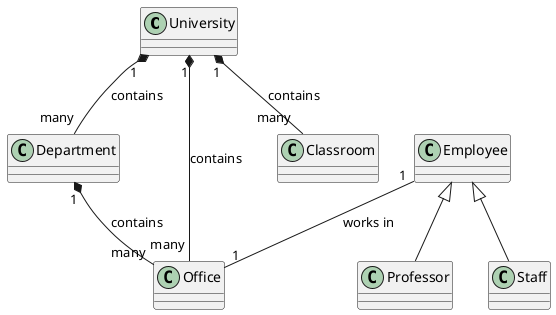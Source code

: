 @startuml University

class University {
}

class Department {
}

class Office {
}

class Classroom {
}

class Employee {
}

class Professor {
}

class Staff {
}

University "1" *-- "many" Department : contains
University "1" *-- "many" Classroom : contains
University "1" *-- "many" Office : contains

Department "1" *-- "many" Office : contains

Employee "1" -- "1" Office : works in

Employee <|-- Professor
Employee <|-- Staff

@enduml
